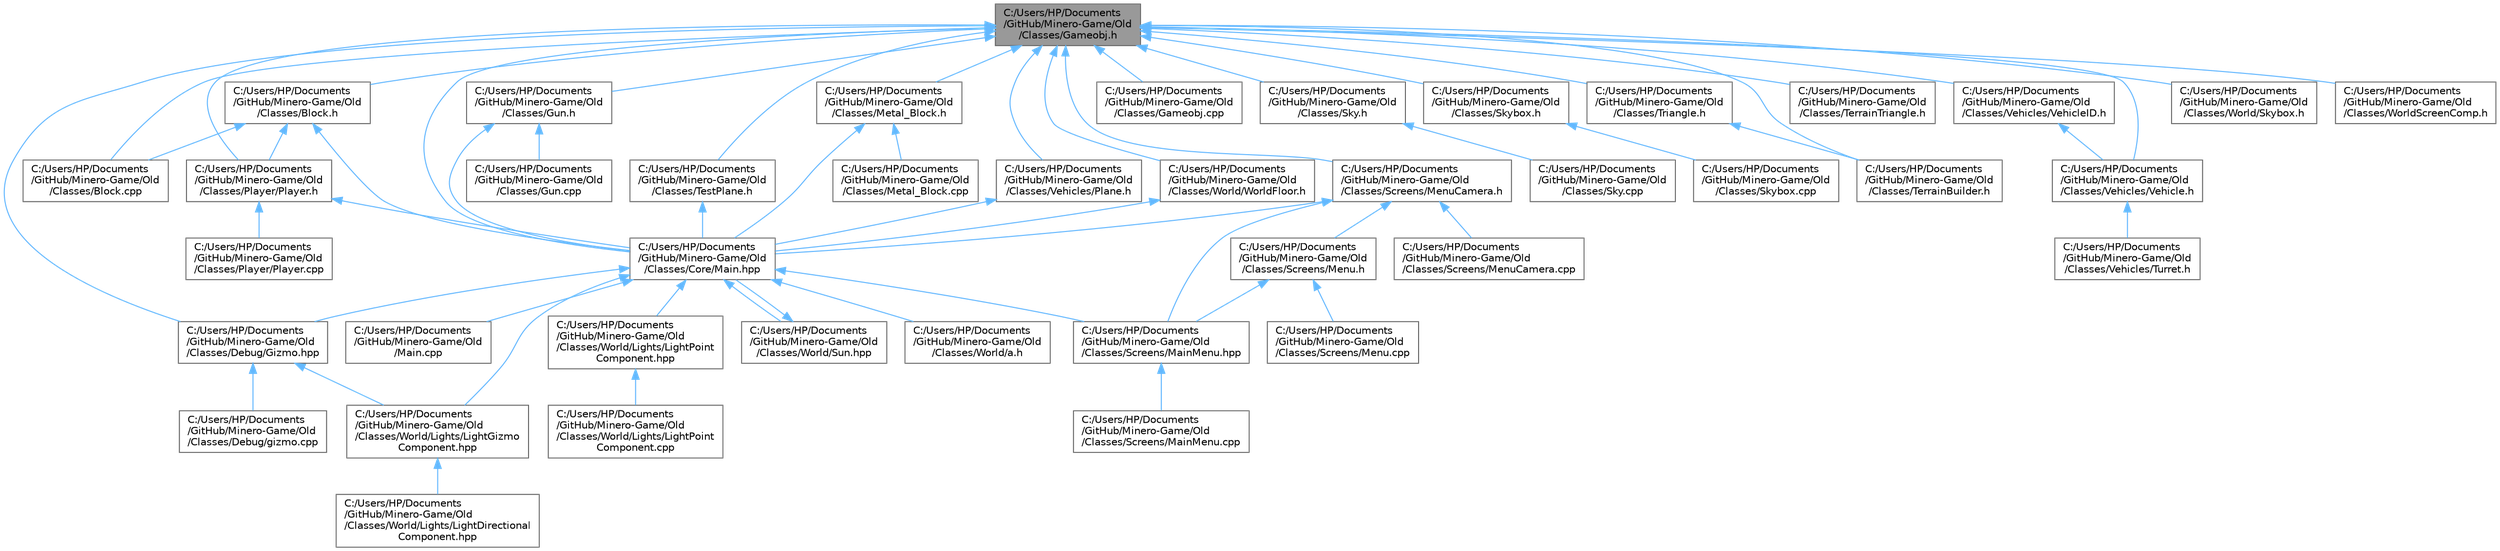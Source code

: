 digraph "C:/Users/HP/Documents/GitHub/Minero-Game/Old/Classes/Gameobj.h"
{
 // LATEX_PDF_SIZE
  bgcolor="transparent";
  edge [fontname=Helvetica,fontsize=10,labelfontname=Helvetica,labelfontsize=10];
  node [fontname=Helvetica,fontsize=10,shape=box,height=0.2,width=0.4];
  Node1 [id="Node000001",label="C:/Users/HP/Documents\l/GitHub/Minero-Game/Old\l/Classes/Gameobj.h",height=0.2,width=0.4,color="gray40", fillcolor="grey60", style="filled", fontcolor="black",tooltip=" "];
  Node1 -> Node2 [id="edge115_Node000001_Node000002",dir="back",color="steelblue1",style="solid",tooltip=" "];
  Node2 [id="Node000002",label="C:/Users/HP/Documents\l/GitHub/Minero-Game/Old\l/Classes/Block.cpp",height=0.2,width=0.4,color="grey40", fillcolor="white", style="filled",URL="$_old_2_classes_2_block_8cpp.html",tooltip=" "];
  Node1 -> Node3 [id="edge116_Node000001_Node000003",dir="back",color="steelblue1",style="solid",tooltip=" "];
  Node3 [id="Node000003",label="C:/Users/HP/Documents\l/GitHub/Minero-Game/Old\l/Classes/Block.h",height=0.2,width=0.4,color="grey40", fillcolor="white", style="filled",URL="$_old_2_classes_2_block_8h.html",tooltip=" "];
  Node3 -> Node2 [id="edge117_Node000003_Node000002",dir="back",color="steelblue1",style="solid",tooltip=" "];
  Node3 -> Node4 [id="edge118_Node000003_Node000004",dir="back",color="steelblue1",style="solid",tooltip=" "];
  Node4 [id="Node000004",label="C:/Users/HP/Documents\l/GitHub/Minero-Game/Old\l/Classes/Core/Main.hpp",height=0.2,width=0.4,color="grey40", fillcolor="white", style="filled",URL="$_main_8hpp.html",tooltip=" "];
  Node4 -> Node5 [id="edge119_Node000004_Node000005",dir="back",color="steelblue1",style="solid",tooltip=" "];
  Node5 [id="Node000005",label="C:/Users/HP/Documents\l/GitHub/Minero-Game/Old\l/Classes/Debug/Gizmo.hpp",height=0.2,width=0.4,color="grey40", fillcolor="white", style="filled",URL="$_gizmo_8hpp.html",tooltip=" "];
  Node5 -> Node6 [id="edge120_Node000005_Node000006",dir="back",color="steelblue1",style="solid",tooltip=" "];
  Node6 [id="Node000006",label="C:/Users/HP/Documents\l/GitHub/Minero-Game/Old\l/Classes/Debug/gizmo.cpp",height=0.2,width=0.4,color="grey40", fillcolor="white", style="filled",URL="$gizmo_8cpp.html",tooltip=" "];
  Node5 -> Node7 [id="edge121_Node000005_Node000007",dir="back",color="steelblue1",style="solid",tooltip=" "];
  Node7 [id="Node000007",label="C:/Users/HP/Documents\l/GitHub/Minero-Game/Old\l/Classes/World/Lights/LightGizmo\lComponent.hpp",height=0.2,width=0.4,color="grey40", fillcolor="white", style="filled",URL="$_light_gizmo_component_8hpp.html",tooltip=" "];
  Node7 -> Node8 [id="edge122_Node000007_Node000008",dir="back",color="steelblue1",style="solid",tooltip=" "];
  Node8 [id="Node000008",label="C:/Users/HP/Documents\l/GitHub/Minero-Game/Old\l/Classes/World/Lights/LightDirectional\lComponent.hpp",height=0.2,width=0.4,color="grey40", fillcolor="white", style="filled",URL="$_light_directional_component_8hpp.html",tooltip=" "];
  Node4 -> Node9 [id="edge123_Node000004_Node000009",dir="back",color="steelblue1",style="solid",tooltip=" "];
  Node9 [id="Node000009",label="C:/Users/HP/Documents\l/GitHub/Minero-Game/Old\l/Classes/Screens/MainMenu.hpp",height=0.2,width=0.4,color="grey40", fillcolor="white", style="filled",URL="$_main_menu_8hpp.html",tooltip=" "];
  Node9 -> Node10 [id="edge124_Node000009_Node000010",dir="back",color="steelblue1",style="solid",tooltip=" "];
  Node10 [id="Node000010",label="C:/Users/HP/Documents\l/GitHub/Minero-Game/Old\l/Classes/Screens/MainMenu.cpp",height=0.2,width=0.4,color="grey40", fillcolor="white", style="filled",URL="$_main_menu_8cpp.html",tooltip=" "];
  Node4 -> Node7 [id="edge125_Node000004_Node000007",dir="back",color="steelblue1",style="solid",tooltip=" "];
  Node4 -> Node11 [id="edge126_Node000004_Node000011",dir="back",color="steelblue1",style="solid",tooltip=" "];
  Node11 [id="Node000011",label="C:/Users/HP/Documents\l/GitHub/Minero-Game/Old\l/Classes/World/Lights/LightPoint\lComponent.hpp",height=0.2,width=0.4,color="grey40", fillcolor="white", style="filled",URL="$_light_point_component_8hpp.html",tooltip=" "];
  Node11 -> Node12 [id="edge127_Node000011_Node000012",dir="back",color="steelblue1",style="solid",tooltip=" "];
  Node12 [id="Node000012",label="C:/Users/HP/Documents\l/GitHub/Minero-Game/Old\l/Classes/World/Lights/LightPoint\lComponent.cpp",height=0.2,width=0.4,color="grey40", fillcolor="white", style="filled",URL="$_light_point_component_8cpp.html",tooltip=" "];
  Node4 -> Node13 [id="edge128_Node000004_Node000013",dir="back",color="steelblue1",style="solid",tooltip=" "];
  Node13 [id="Node000013",label="C:/Users/HP/Documents\l/GitHub/Minero-Game/Old\l/Classes/World/Sun.hpp",height=0.2,width=0.4,color="grey40", fillcolor="white", style="filled",URL="$_sun_8hpp.html",tooltip=" "];
  Node13 -> Node4 [id="edge129_Node000013_Node000004",dir="back",color="steelblue1",style="solid",tooltip=" "];
  Node4 -> Node14 [id="edge130_Node000004_Node000014",dir="back",color="steelblue1",style="solid",tooltip=" "];
  Node14 [id="Node000014",label="C:/Users/HP/Documents\l/GitHub/Minero-Game/Old\l/Classes/World/a.h",height=0.2,width=0.4,color="grey40", fillcolor="white", style="filled",URL="$a_8h.html",tooltip=" "];
  Node4 -> Node15 [id="edge131_Node000004_Node000015",dir="back",color="steelblue1",style="solid",tooltip=" "];
  Node15 [id="Node000015",label="C:/Users/HP/Documents\l/GitHub/Minero-Game/Old\l/Main.cpp",height=0.2,width=0.4,color="grey40", fillcolor="white", style="filled",URL="$_old_2main_8cpp.html",tooltip=" "];
  Node3 -> Node16 [id="edge132_Node000003_Node000016",dir="back",color="steelblue1",style="solid",tooltip=" "];
  Node16 [id="Node000016",label="C:/Users/HP/Documents\l/GitHub/Minero-Game/Old\l/Classes/Player/Player.h",height=0.2,width=0.4,color="grey40", fillcolor="white", style="filled",URL="$_old_2_classes_2_player_2_player_8h.html",tooltip=" "];
  Node16 -> Node4 [id="edge133_Node000016_Node000004",dir="back",color="steelblue1",style="solid",tooltip=" "];
  Node16 -> Node17 [id="edge134_Node000016_Node000017",dir="back",color="steelblue1",style="solid",tooltip=" "];
  Node17 [id="Node000017",label="C:/Users/HP/Documents\l/GitHub/Minero-Game/Old\l/Classes/Player/Player.cpp",height=0.2,width=0.4,color="grey40", fillcolor="white", style="filled",URL="$_old_2_classes_2_player_2_player_8cpp.html",tooltip=" "];
  Node1 -> Node4 [id="edge135_Node000001_Node000004",dir="back",color="steelblue1",style="solid",tooltip=" "];
  Node1 -> Node5 [id="edge136_Node000001_Node000005",dir="back",color="steelblue1",style="solid",tooltip=" "];
  Node1 -> Node18 [id="edge137_Node000001_Node000018",dir="back",color="steelblue1",style="solid",tooltip=" "];
  Node18 [id="Node000018",label="C:/Users/HP/Documents\l/GitHub/Minero-Game/Old\l/Classes/Gameobj.cpp",height=0.2,width=0.4,color="grey40", fillcolor="white", style="filled",URL="$_old_2_classes_2_gameobj_8cpp.html",tooltip=" "];
  Node1 -> Node19 [id="edge138_Node000001_Node000019",dir="back",color="steelblue1",style="solid",tooltip=" "];
  Node19 [id="Node000019",label="C:/Users/HP/Documents\l/GitHub/Minero-Game/Old\l/Classes/Gun.h",height=0.2,width=0.4,color="grey40", fillcolor="white", style="filled",URL="$_old_2_classes_2_gun_8h.html",tooltip=" "];
  Node19 -> Node4 [id="edge139_Node000019_Node000004",dir="back",color="steelblue1",style="solid",tooltip=" "];
  Node19 -> Node20 [id="edge140_Node000019_Node000020",dir="back",color="steelblue1",style="solid",tooltip=" "];
  Node20 [id="Node000020",label="C:/Users/HP/Documents\l/GitHub/Minero-Game/Old\l/Classes/Gun.cpp",height=0.2,width=0.4,color="grey40", fillcolor="white", style="filled",URL="$_old_2_classes_2_gun_8cpp.html",tooltip=" "];
  Node1 -> Node21 [id="edge141_Node000001_Node000021",dir="back",color="steelblue1",style="solid",tooltip=" "];
  Node21 [id="Node000021",label="C:/Users/HP/Documents\l/GitHub/Minero-Game/Old\l/Classes/Metal_Block.h",height=0.2,width=0.4,color="grey40", fillcolor="white", style="filled",URL="$_old_2_classes_2_metal___block_8h.html",tooltip=" "];
  Node21 -> Node4 [id="edge142_Node000021_Node000004",dir="back",color="steelblue1",style="solid",tooltip=" "];
  Node21 -> Node22 [id="edge143_Node000021_Node000022",dir="back",color="steelblue1",style="solid",tooltip=" "];
  Node22 [id="Node000022",label="C:/Users/HP/Documents\l/GitHub/Minero-Game/Old\l/Classes/Metal_Block.cpp",height=0.2,width=0.4,color="grey40", fillcolor="white", style="filled",URL="$_old_2_classes_2_metal___block_8cpp.html",tooltip=" "];
  Node1 -> Node16 [id="edge144_Node000001_Node000016",dir="back",color="steelblue1",style="solid",tooltip=" "];
  Node1 -> Node23 [id="edge145_Node000001_Node000023",dir="back",color="steelblue1",style="solid",tooltip=" "];
  Node23 [id="Node000023",label="C:/Users/HP/Documents\l/GitHub/Minero-Game/Old\l/Classes/Screens/MenuCamera.h",height=0.2,width=0.4,color="grey40", fillcolor="white", style="filled",URL="$_old_2_classes_2_screens_2_menu_camera_8h.html",tooltip=" "];
  Node23 -> Node4 [id="edge146_Node000023_Node000004",dir="back",color="steelblue1",style="solid",tooltip=" "];
  Node23 -> Node9 [id="edge147_Node000023_Node000009",dir="back",color="steelblue1",style="solid",tooltip=" "];
  Node23 -> Node24 [id="edge148_Node000023_Node000024",dir="back",color="steelblue1",style="solid",tooltip=" "];
  Node24 [id="Node000024",label="C:/Users/HP/Documents\l/GitHub/Minero-Game/Old\l/Classes/Screens/Menu.h",height=0.2,width=0.4,color="grey40", fillcolor="white", style="filled",URL="$_old_2_classes_2_screens_2_menu_8h.html",tooltip=" "];
  Node24 -> Node9 [id="edge149_Node000024_Node000009",dir="back",color="steelblue1",style="solid",tooltip=" "];
  Node24 -> Node25 [id="edge150_Node000024_Node000025",dir="back",color="steelblue1",style="solid",tooltip=" "];
  Node25 [id="Node000025",label="C:/Users/HP/Documents\l/GitHub/Minero-Game/Old\l/Classes/Screens/Menu.cpp",height=0.2,width=0.4,color="grey40", fillcolor="white", style="filled",URL="$_old_2_classes_2_screens_2_menu_8cpp.html",tooltip=" "];
  Node23 -> Node26 [id="edge151_Node000023_Node000026",dir="back",color="steelblue1",style="solid",tooltip=" "];
  Node26 [id="Node000026",label="C:/Users/HP/Documents\l/GitHub/Minero-Game/Old\l/Classes/Screens/MenuCamera.cpp",height=0.2,width=0.4,color="grey40", fillcolor="white", style="filled",URL="$_old_2_classes_2_screens_2_menu_camera_8cpp.html",tooltip=" "];
  Node1 -> Node27 [id="edge152_Node000001_Node000027",dir="back",color="steelblue1",style="solid",tooltip=" "];
  Node27 [id="Node000027",label="C:/Users/HP/Documents\l/GitHub/Minero-Game/Old\l/Classes/Sky.h",height=0.2,width=0.4,color="grey40", fillcolor="white", style="filled",URL="$_old_2_classes_2_sky_8h.html",tooltip=" "];
  Node27 -> Node28 [id="edge153_Node000027_Node000028",dir="back",color="steelblue1",style="solid",tooltip=" "];
  Node28 [id="Node000028",label="C:/Users/HP/Documents\l/GitHub/Minero-Game/Old\l/Classes/Sky.cpp",height=0.2,width=0.4,color="grey40", fillcolor="white", style="filled",URL="$_old_2_classes_2_sky_8cpp.html",tooltip=" "];
  Node1 -> Node29 [id="edge154_Node000001_Node000029",dir="back",color="steelblue1",style="solid",tooltip=" "];
  Node29 [id="Node000029",label="C:/Users/HP/Documents\l/GitHub/Minero-Game/Old\l/Classes/Skybox.h",height=0.2,width=0.4,color="grey40", fillcolor="white", style="filled",URL="$_old_2_classes_2_skybox_8h.html",tooltip=" "];
  Node29 -> Node30 [id="edge155_Node000029_Node000030",dir="back",color="steelblue1",style="solid",tooltip=" "];
  Node30 [id="Node000030",label="C:/Users/HP/Documents\l/GitHub/Minero-Game/Old\l/Classes/Skybox.cpp",height=0.2,width=0.4,color="grey40", fillcolor="white", style="filled",URL="$_old_2_classes_2_skybox_8cpp.html",tooltip=" "];
  Node1 -> Node31 [id="edge156_Node000001_Node000031",dir="back",color="steelblue1",style="solid",tooltip=" "];
  Node31 [id="Node000031",label="C:/Users/HP/Documents\l/GitHub/Minero-Game/Old\l/Classes/TerrainBuilder.h",height=0.2,width=0.4,color="grey40", fillcolor="white", style="filled",URL="$_old_2_classes_2_terrain_builder_8h.html",tooltip=" "];
  Node1 -> Node32 [id="edge157_Node000001_Node000032",dir="back",color="steelblue1",style="solid",tooltip=" "];
  Node32 [id="Node000032",label="C:/Users/HP/Documents\l/GitHub/Minero-Game/Old\l/Classes/TerrainTriangle.h",height=0.2,width=0.4,color="grey40", fillcolor="white", style="filled",URL="$_old_2_classes_2_terrain_triangle_8h.html",tooltip=" "];
  Node1 -> Node33 [id="edge158_Node000001_Node000033",dir="back",color="steelblue1",style="solid",tooltip=" "];
  Node33 [id="Node000033",label="C:/Users/HP/Documents\l/GitHub/Minero-Game/Old\l/Classes/TestPlane.h",height=0.2,width=0.4,color="grey40", fillcolor="white", style="filled",URL="$_old_2_classes_2_test_plane_8h.html",tooltip=" "];
  Node33 -> Node4 [id="edge159_Node000033_Node000004",dir="back",color="steelblue1",style="solid",tooltip=" "];
  Node1 -> Node34 [id="edge160_Node000001_Node000034",dir="back",color="steelblue1",style="solid",tooltip=" "];
  Node34 [id="Node000034",label="C:/Users/HP/Documents\l/GitHub/Minero-Game/Old\l/Classes/Triangle.h",height=0.2,width=0.4,color="grey40", fillcolor="white", style="filled",URL="$_old_2_classes_2_triangle_8h.html",tooltip=" "];
  Node34 -> Node31 [id="edge161_Node000034_Node000031",dir="back",color="steelblue1",style="solid",tooltip=" "];
  Node1 -> Node35 [id="edge162_Node000001_Node000035",dir="back",color="steelblue1",style="solid",tooltip=" "];
  Node35 [id="Node000035",label="C:/Users/HP/Documents\l/GitHub/Minero-Game/Old\l/Classes/Vehicles/Plane.h",height=0.2,width=0.4,color="grey40", fillcolor="white", style="filled",URL="$_old_2_classes_2_vehicles_2_plane_8h.html",tooltip=" "];
  Node35 -> Node4 [id="edge163_Node000035_Node000004",dir="back",color="steelblue1",style="solid",tooltip=" "];
  Node1 -> Node36 [id="edge164_Node000001_Node000036",dir="back",color="steelblue1",style="solid",tooltip=" "];
  Node36 [id="Node000036",label="C:/Users/HP/Documents\l/GitHub/Minero-Game/Old\l/Classes/Vehicles/Vehicle.h",height=0.2,width=0.4,color="grey40", fillcolor="white", style="filled",URL="$_old_2_classes_2_vehicles_2_vehicle_8h.html",tooltip=" "];
  Node36 -> Node37 [id="edge165_Node000036_Node000037",dir="back",color="steelblue1",style="solid",tooltip=" "];
  Node37 [id="Node000037",label="C:/Users/HP/Documents\l/GitHub/Minero-Game/Old\l/Classes/Vehicles/Turret.h",height=0.2,width=0.4,color="grey40", fillcolor="white", style="filled",URL="$_old_2_classes_2_vehicles_2_turret_8h.html",tooltip=" "];
  Node1 -> Node38 [id="edge166_Node000001_Node000038",dir="back",color="steelblue1",style="solid",tooltip=" "];
  Node38 [id="Node000038",label="C:/Users/HP/Documents\l/GitHub/Minero-Game/Old\l/Classes/Vehicles/VehicleID.h",height=0.2,width=0.4,color="grey40", fillcolor="white", style="filled",URL="$_old_2_classes_2_vehicles_2_vehicle_i_d_8h.html",tooltip=" "];
  Node38 -> Node36 [id="edge167_Node000038_Node000036",dir="back",color="steelblue1",style="solid",tooltip=" "];
  Node1 -> Node39 [id="edge168_Node000001_Node000039",dir="back",color="steelblue1",style="solid",tooltip=" "];
  Node39 [id="Node000039",label="C:/Users/HP/Documents\l/GitHub/Minero-Game/Old\l/Classes/World/Skybox.h",height=0.2,width=0.4,color="grey40", fillcolor="white", style="filled",URL="$_old_2_classes_2_world_2_skybox_8h.html",tooltip=" "];
  Node1 -> Node40 [id="edge169_Node000001_Node000040",dir="back",color="steelblue1",style="solid",tooltip=" "];
  Node40 [id="Node000040",label="C:/Users/HP/Documents\l/GitHub/Minero-Game/Old\l/Classes/World/WorldFloor.h",height=0.2,width=0.4,color="grey40", fillcolor="white", style="filled",URL="$_old_2_classes_2_world_2_world_floor_8h.html",tooltip=" "];
  Node40 -> Node4 [id="edge170_Node000040_Node000004",dir="back",color="steelblue1",style="solid",tooltip=" "];
  Node1 -> Node41 [id="edge171_Node000001_Node000041",dir="back",color="steelblue1",style="solid",tooltip=" "];
  Node41 [id="Node000041",label="C:/Users/HP/Documents\l/GitHub/Minero-Game/Old\l/Classes/WorldScreenComp.h",height=0.2,width=0.4,color="grey40", fillcolor="white", style="filled",URL="$_old_2_classes_2_world_screen_comp_8h.html",tooltip=" "];
}
